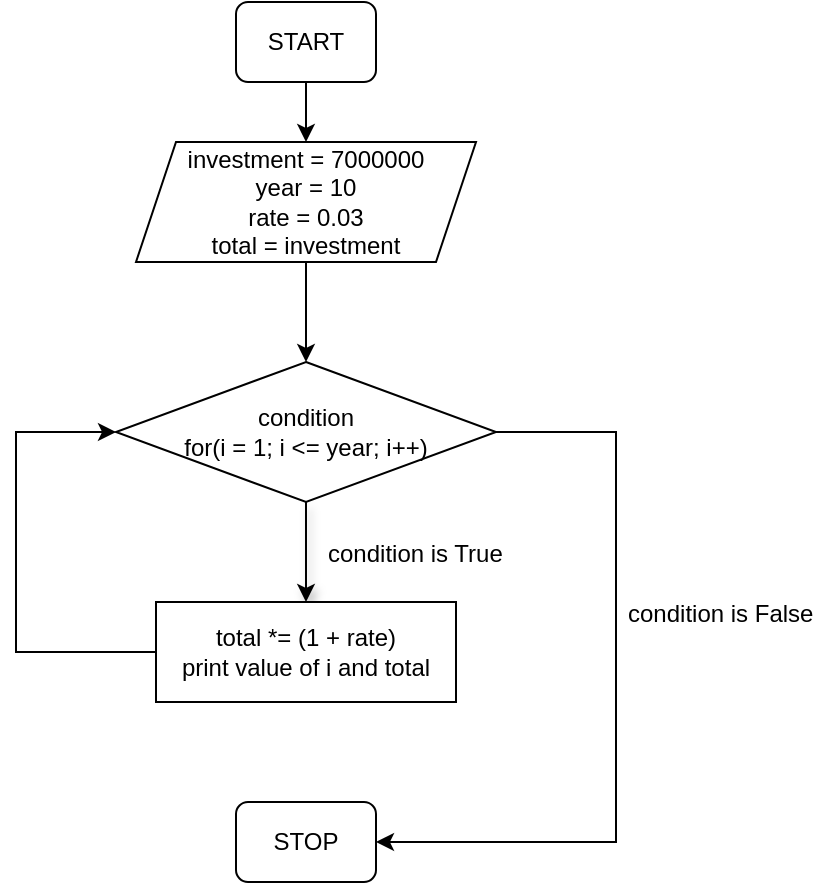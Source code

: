<mxfile version="17.4.0" type="github">
  <diagram id="C5RBs43oDa-KdzZeNtuy" name="Page-1">
    <mxGraphModel dx="460" dy="752" grid="1" gridSize="10" guides="1" tooltips="1" connect="1" arrows="1" fold="1" page="1" pageScale="1" pageWidth="827" pageHeight="1169" math="0" shadow="0">
      <root>
        <mxCell id="WIyWlLk6GJQsqaUBKTNV-0" />
        <mxCell id="WIyWlLk6GJQsqaUBKTNV-1" parent="WIyWlLk6GJQsqaUBKTNV-0" />
        <mxCell id="HZj2hCCfuuKv53QK31Kw-2" value="" style="edgeStyle=orthogonalEdgeStyle;rounded=0;orthogonalLoop=1;jettySize=auto;html=1;" edge="1" parent="WIyWlLk6GJQsqaUBKTNV-1" source="HZj2hCCfuuKv53QK31Kw-0" target="HZj2hCCfuuKv53QK31Kw-1">
          <mxGeometry relative="1" as="geometry" />
        </mxCell>
        <mxCell id="HZj2hCCfuuKv53QK31Kw-0" value="investment = 7000000&lt;br&gt;year = 10&lt;br&gt;rate = 0.03&lt;br&gt;total = investment" style="shape=parallelogram;perimeter=parallelogramPerimeter;whiteSpace=wrap;html=1;fixedSize=1;" vertex="1" parent="WIyWlLk6GJQsqaUBKTNV-1">
          <mxGeometry x="140" y="90" width="170" height="60" as="geometry" />
        </mxCell>
        <mxCell id="HZj2hCCfuuKv53QK31Kw-4" value="" style="edgeStyle=orthogonalEdgeStyle;rounded=0;orthogonalLoop=1;jettySize=auto;html=1;shadow=1;" edge="1" parent="WIyWlLk6GJQsqaUBKTNV-1" source="HZj2hCCfuuKv53QK31Kw-1" target="HZj2hCCfuuKv53QK31Kw-3">
          <mxGeometry relative="1" as="geometry" />
        </mxCell>
        <mxCell id="HZj2hCCfuuKv53QK31Kw-7" style="edgeStyle=orthogonalEdgeStyle;rounded=0;orthogonalLoop=1;jettySize=auto;html=1;exitX=1;exitY=0.5;exitDx=0;exitDy=0;entryX=1;entryY=0.5;entryDx=0;entryDy=0;" edge="1" parent="WIyWlLk6GJQsqaUBKTNV-1" source="HZj2hCCfuuKv53QK31Kw-1" target="HZj2hCCfuuKv53QK31Kw-8">
          <mxGeometry relative="1" as="geometry">
            <mxPoint x="280" y="440" as="targetPoint" />
            <Array as="points">
              <mxPoint x="380" y="235" />
              <mxPoint x="380" y="440" />
            </Array>
          </mxGeometry>
        </mxCell>
        <mxCell id="HZj2hCCfuuKv53QK31Kw-1" value="condition&lt;br&gt;for(i = 1; i &amp;lt;= year; i++)" style="rhombus;whiteSpace=wrap;html=1;" vertex="1" parent="WIyWlLk6GJQsqaUBKTNV-1">
          <mxGeometry x="130" y="200" width="190" height="70" as="geometry" />
        </mxCell>
        <mxCell id="HZj2hCCfuuKv53QK31Kw-6" style="edgeStyle=orthogonalEdgeStyle;rounded=0;orthogonalLoop=1;jettySize=auto;html=1;entryX=0;entryY=0.5;entryDx=0;entryDy=0;exitX=0;exitY=0.5;exitDx=0;exitDy=0;" edge="1" parent="WIyWlLk6GJQsqaUBKTNV-1" source="HZj2hCCfuuKv53QK31Kw-3" target="HZj2hCCfuuKv53QK31Kw-1">
          <mxGeometry relative="1" as="geometry">
            <Array as="points">
              <mxPoint x="80" y="345" />
              <mxPoint x="80" y="235" />
            </Array>
          </mxGeometry>
        </mxCell>
        <mxCell id="HZj2hCCfuuKv53QK31Kw-3" value="total *= (1 + rate)&lt;br&gt;print value of i and total" style="whiteSpace=wrap;html=1;" vertex="1" parent="WIyWlLk6GJQsqaUBKTNV-1">
          <mxGeometry x="150" y="320" width="150" height="50" as="geometry" />
        </mxCell>
        <mxCell id="HZj2hCCfuuKv53QK31Kw-8" value="STOP" style="rounded=1;whiteSpace=wrap;html=1;" vertex="1" parent="WIyWlLk6GJQsqaUBKTNV-1">
          <mxGeometry x="190" y="420" width="70" height="40" as="geometry" />
        </mxCell>
        <mxCell id="HZj2hCCfuuKv53QK31Kw-10" value="" style="edgeStyle=orthogonalEdgeStyle;rounded=0;orthogonalLoop=1;jettySize=auto;html=1;" edge="1" parent="WIyWlLk6GJQsqaUBKTNV-1" source="HZj2hCCfuuKv53QK31Kw-9" target="HZj2hCCfuuKv53QK31Kw-0">
          <mxGeometry relative="1" as="geometry" />
        </mxCell>
        <mxCell id="HZj2hCCfuuKv53QK31Kw-9" value="START" style="rounded=1;whiteSpace=wrap;html=1;" vertex="1" parent="WIyWlLk6GJQsqaUBKTNV-1">
          <mxGeometry x="190" y="20" width="70" height="40" as="geometry" />
        </mxCell>
        <mxCell id="HZj2hCCfuuKv53QK31Kw-11" value="condition is True" style="text;strokeColor=none;fillColor=none;align=left;verticalAlign=middle;spacingLeft=4;spacingRight=4;overflow=hidden;points=[[0,0.5],[1,0.5]];portConstraint=eastwest;rotatable=0;" vertex="1" parent="WIyWlLk6GJQsqaUBKTNV-1">
          <mxGeometry x="230" y="280" width="100" height="30" as="geometry" />
        </mxCell>
        <mxCell id="HZj2hCCfuuKv53QK31Kw-12" value="condition is False" style="text;strokeColor=none;fillColor=none;align=left;verticalAlign=middle;spacingLeft=4;spacingRight=4;overflow=hidden;points=[[0,0.5],[1,0.5]];portConstraint=eastwest;rotatable=0;" vertex="1" parent="WIyWlLk6GJQsqaUBKTNV-1">
          <mxGeometry x="380" y="310" width="110" height="30" as="geometry" />
        </mxCell>
      </root>
    </mxGraphModel>
  </diagram>
</mxfile>
